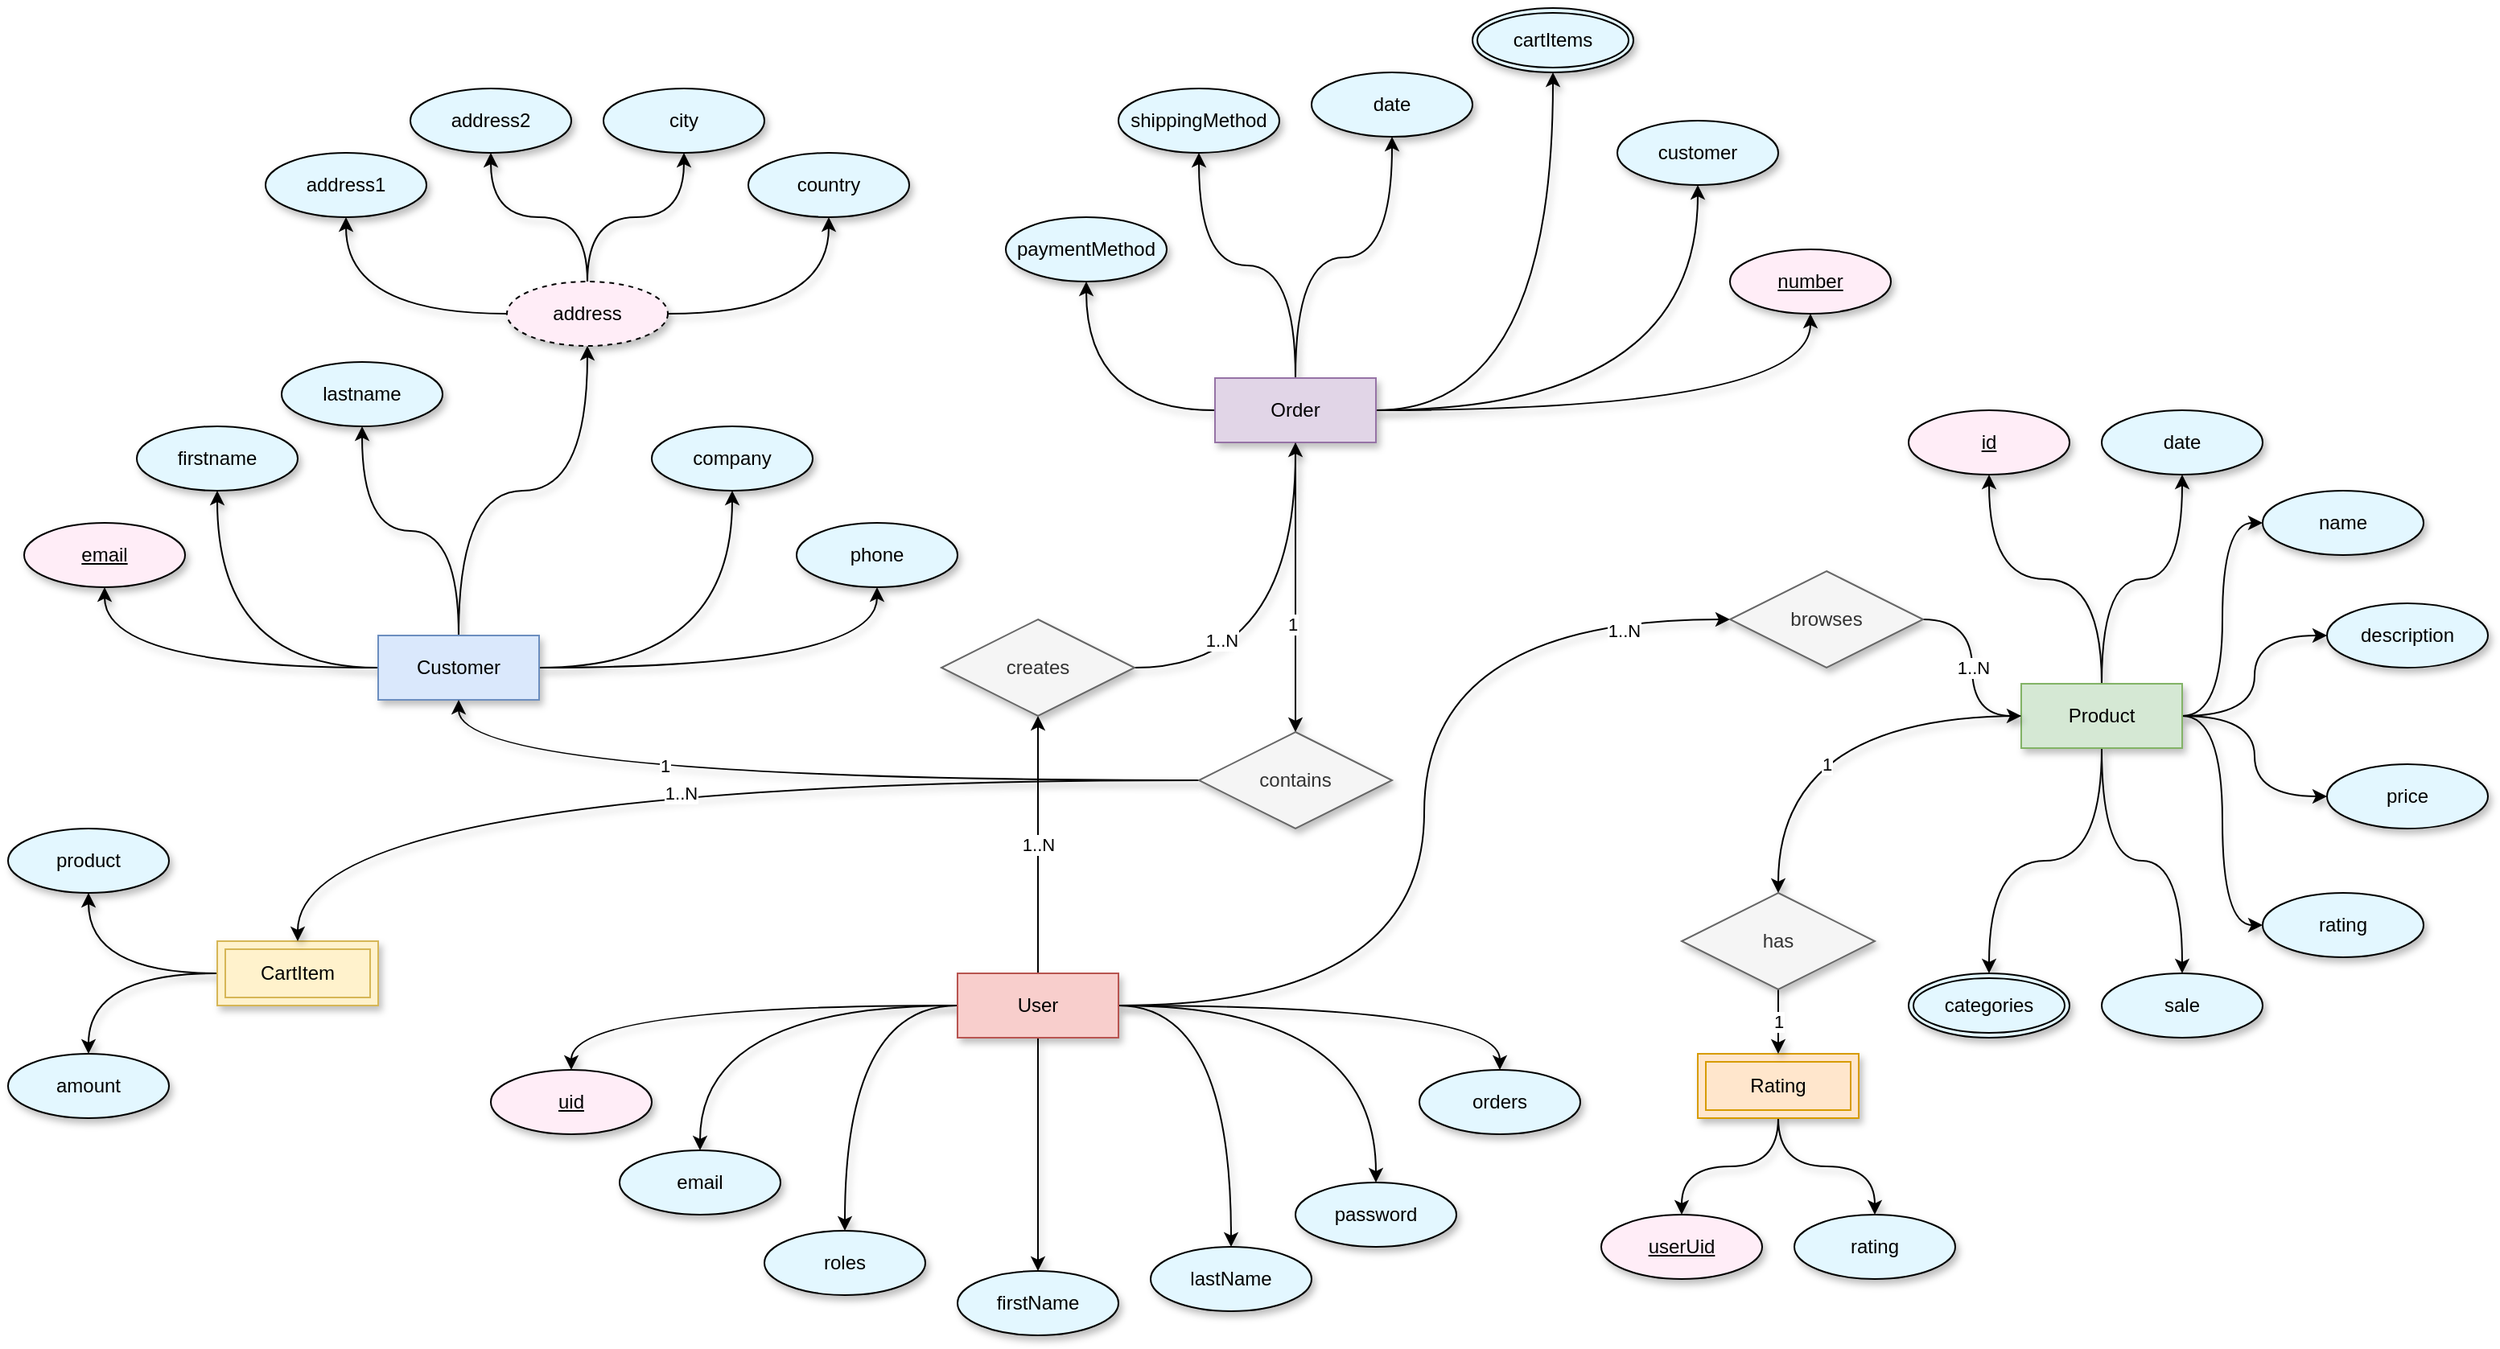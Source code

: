 <mxfile version="13.4.5" type="device"><diagram id="DyO_a5aPp-2im7SqIuRY" name="Page-1"><mxGraphModel dx="1673" dy="2136" grid="1" gridSize="10" guides="1" tooltips="1" connect="1" arrows="1" fold="1" page="1" pageScale="1" pageWidth="827" pageHeight="1169" math="0" shadow="0"><root><mxCell id="0"/><mxCell id="1" parent="0"/><mxCell id="bNRr9FOfMRubZlBx12sr-17" style="edgeStyle=orthogonalEdgeStyle;curved=1;orthogonalLoop=1;jettySize=auto;html=1;shadow=1;" edge="1" parent="1" source="bNRr9FOfMRubZlBx12sr-1" target="bNRr9FOfMRubZlBx12sr-8"><mxGeometry relative="1" as="geometry"/></mxCell><mxCell id="bNRr9FOfMRubZlBx12sr-18" style="edgeStyle=orthogonalEdgeStyle;curved=1;orthogonalLoop=1;jettySize=auto;html=1;entryX=0.5;entryY=0;entryDx=0;entryDy=0;shadow=1;" edge="1" parent="1" source="bNRr9FOfMRubZlBx12sr-1" target="bNRr9FOfMRubZlBx12sr-2"><mxGeometry relative="1" as="geometry"/></mxCell><mxCell id="bNRr9FOfMRubZlBx12sr-19" style="edgeStyle=orthogonalEdgeStyle;curved=1;orthogonalLoop=1;jettySize=auto;html=1;entryX=0.5;entryY=0;entryDx=0;entryDy=0;shadow=1;" edge="1" parent="1" source="bNRr9FOfMRubZlBx12sr-1" target="bNRr9FOfMRubZlBx12sr-3"><mxGeometry relative="1" as="geometry"/></mxCell><mxCell id="bNRr9FOfMRubZlBx12sr-20" style="edgeStyle=orthogonalEdgeStyle;curved=1;orthogonalLoop=1;jettySize=auto;html=1;shadow=1;" edge="1" parent="1" source="bNRr9FOfMRubZlBx12sr-1" target="bNRr9FOfMRubZlBx12sr-4"><mxGeometry relative="1" as="geometry"/></mxCell><mxCell id="bNRr9FOfMRubZlBx12sr-21" style="edgeStyle=orthogonalEdgeStyle;curved=1;orthogonalLoop=1;jettySize=auto;html=1;entryX=0.5;entryY=0;entryDx=0;entryDy=0;shadow=1;" edge="1" parent="1" source="bNRr9FOfMRubZlBx12sr-1" target="bNRr9FOfMRubZlBx12sr-5"><mxGeometry relative="1" as="geometry"/></mxCell><mxCell id="bNRr9FOfMRubZlBx12sr-22" style="edgeStyle=orthogonalEdgeStyle;curved=1;orthogonalLoop=1;jettySize=auto;html=1;entryX=0.5;entryY=0;entryDx=0;entryDy=0;shadow=1;" edge="1" parent="1" source="bNRr9FOfMRubZlBx12sr-1" target="bNRr9FOfMRubZlBx12sr-6"><mxGeometry relative="1" as="geometry"/></mxCell><mxCell id="bNRr9FOfMRubZlBx12sr-23" style="edgeStyle=orthogonalEdgeStyle;curved=1;orthogonalLoop=1;jettySize=auto;html=1;shadow=1;" edge="1" parent="1" source="bNRr9FOfMRubZlBx12sr-1" target="bNRr9FOfMRubZlBx12sr-7"><mxGeometry relative="1" as="geometry"/></mxCell><mxCell id="bNRr9FOfMRubZlBx12sr-96" style="edgeStyle=orthogonalEdgeStyle;curved=1;orthogonalLoop=1;jettySize=auto;html=1;entryX=0;entryY=0.5;entryDx=0;entryDy=0;shadow=1;" edge="1" parent="1" source="bNRr9FOfMRubZlBx12sr-1" target="bNRr9FOfMRubZlBx12sr-95"><mxGeometry relative="1" as="geometry"/></mxCell><mxCell id="bNRr9FOfMRubZlBx12sr-111" value="1..N" style="edgeLabel;html=1;align=center;verticalAlign=middle;resizable=0;points=[];" vertex="1" connectable="0" parent="bNRr9FOfMRubZlBx12sr-96"><mxGeometry x="0.785" y="-7" relative="1" as="geometry"><mxPoint as="offset"/></mxGeometry></mxCell><mxCell id="bNRr9FOfMRubZlBx12sr-104" value="1..N" style="edgeStyle=orthogonalEdgeStyle;curved=1;orthogonalLoop=1;jettySize=auto;html=1;entryX=0.5;entryY=1;entryDx=0;entryDy=0;" edge="1" parent="1" source="bNRr9FOfMRubZlBx12sr-1" target="bNRr9FOfMRubZlBx12sr-103"><mxGeometry relative="1" as="geometry"/></mxCell><mxCell id="bNRr9FOfMRubZlBx12sr-1" value="User" style="whiteSpace=wrap;html=1;align=center;fillColor=#f8cecc;strokeColor=#b85450;shadow=1;rounded=0;" vertex="1" parent="1"><mxGeometry x="650" y="340" width="100" height="40" as="geometry"/></mxCell><mxCell id="bNRr9FOfMRubZlBx12sr-2" value="uid" style="ellipse;whiteSpace=wrap;html=1;align=center;fontStyle=4;fillColor=#FFEDF7;shadow=1;" vertex="1" parent="1"><mxGeometry x="360" y="400" width="100" height="40" as="geometry"/></mxCell><mxCell id="bNRr9FOfMRubZlBx12sr-3" value="email" style="ellipse;whiteSpace=wrap;html=1;align=center;fillColor=#E3F7FF;shadow=1;" vertex="1" parent="1"><mxGeometry x="440" y="450" width="100" height="40" as="geometry"/></mxCell><mxCell id="bNRr9FOfMRubZlBx12sr-4" value="roles" style="ellipse;whiteSpace=wrap;html=1;align=center;fillColor=#E3F7FF;shadow=1;" vertex="1" parent="1"><mxGeometry x="530" y="500" width="100" height="40" as="geometry"/></mxCell><mxCell id="bNRr9FOfMRubZlBx12sr-5" value="firstName" style="ellipse;whiteSpace=wrap;html=1;align=center;fillColor=#E3F7FF;shadow=1;" vertex="1" parent="1"><mxGeometry x="650" y="525" width="100" height="40" as="geometry"/></mxCell><mxCell id="bNRr9FOfMRubZlBx12sr-6" value="lastName" style="ellipse;whiteSpace=wrap;html=1;align=center;fillColor=#E3F7FF;shadow=1;" vertex="1" parent="1"><mxGeometry x="770" y="510" width="100" height="40" as="geometry"/></mxCell><mxCell id="bNRr9FOfMRubZlBx12sr-7" value="password" style="ellipse;whiteSpace=wrap;html=1;align=center;fillColor=#E3F7FF;shadow=1;" vertex="1" parent="1"><mxGeometry x="860" y="470" width="100" height="40" as="geometry"/></mxCell><mxCell id="bNRr9FOfMRubZlBx12sr-8" value="orders" style="ellipse;whiteSpace=wrap;html=1;align=center;fillColor=#E3F7FF;shadow=1;" vertex="1" parent="1"><mxGeometry x="937" y="400" width="100" height="40" as="geometry"/></mxCell><mxCell id="bNRr9FOfMRubZlBx12sr-39" style="edgeStyle=orthogonalEdgeStyle;curved=1;orthogonalLoop=1;jettySize=auto;html=1;entryX=0.5;entryY=1;entryDx=0;entryDy=0;shadow=1;" edge="1" parent="1" source="bNRr9FOfMRubZlBx12sr-26" target="bNRr9FOfMRubZlBx12sr-27"><mxGeometry relative="1" as="geometry"/></mxCell><mxCell id="bNRr9FOfMRubZlBx12sr-40" style="edgeStyle=orthogonalEdgeStyle;curved=1;orthogonalLoop=1;jettySize=auto;html=1;entryX=0.5;entryY=1;entryDx=0;entryDy=0;shadow=1;" edge="1" parent="1" source="bNRr9FOfMRubZlBx12sr-26" target="bNRr9FOfMRubZlBx12sr-29"><mxGeometry relative="1" as="geometry"/></mxCell><mxCell id="bNRr9FOfMRubZlBx12sr-41" style="edgeStyle=orthogonalEdgeStyle;curved=1;orthogonalLoop=1;jettySize=auto;html=1;entryX=0.5;entryY=1;entryDx=0;entryDy=0;shadow=1;" edge="1" parent="1" source="bNRr9FOfMRubZlBx12sr-26" target="bNRr9FOfMRubZlBx12sr-30"><mxGeometry relative="1" as="geometry"/></mxCell><mxCell id="bNRr9FOfMRubZlBx12sr-42" style="edgeStyle=orthogonalEdgeStyle;curved=1;orthogonalLoop=1;jettySize=auto;html=1;entryX=0.5;entryY=1;entryDx=0;entryDy=0;shadow=1;" edge="1" parent="1" source="bNRr9FOfMRubZlBx12sr-26" target="bNRr9FOfMRubZlBx12sr-33"><mxGeometry relative="1" as="geometry"/></mxCell><mxCell id="bNRr9FOfMRubZlBx12sr-43" style="edgeStyle=orthogonalEdgeStyle;curved=1;orthogonalLoop=1;jettySize=auto;html=1;entryX=0.5;entryY=1;entryDx=0;entryDy=0;shadow=1;" edge="1" parent="1" source="bNRr9FOfMRubZlBx12sr-26" target="bNRr9FOfMRubZlBx12sr-35"><mxGeometry relative="1" as="geometry"/></mxCell><mxCell id="bNRr9FOfMRubZlBx12sr-44" style="edgeStyle=orthogonalEdgeStyle;curved=1;orthogonalLoop=1;jettySize=auto;html=1;entryX=0.5;entryY=1;entryDx=0;entryDy=0;shadow=1;" edge="1" parent="1" source="bNRr9FOfMRubZlBx12sr-26" target="bNRr9FOfMRubZlBx12sr-37"><mxGeometry relative="1" as="geometry"/></mxCell><mxCell id="bNRr9FOfMRubZlBx12sr-26" value="Customer" style="whiteSpace=wrap;html=1;align=center;fillColor=#dae8fc;strokeColor=#6c8ebf;shadow=1;" vertex="1" parent="1"><mxGeometry x="290" y="130" width="100" height="40" as="geometry"/></mxCell><mxCell id="bNRr9FOfMRubZlBx12sr-27" value="email" style="ellipse;whiteSpace=wrap;html=1;align=center;fontStyle=4;fillColor=#FFEDF7;shadow=1;" vertex="1" parent="1"><mxGeometry x="70" y="60" width="100" height="40" as="geometry"/></mxCell><mxCell id="bNRr9FOfMRubZlBx12sr-29" value="firstname" style="ellipse;whiteSpace=wrap;html=1;align=center;fillColor=#E3F7FF;shadow=1;" vertex="1" parent="1"><mxGeometry x="140" width="100" height="40" as="geometry"/></mxCell><mxCell id="bNRr9FOfMRubZlBx12sr-30" value="lastname" style="ellipse;whiteSpace=wrap;html=1;align=center;fillColor=#E3F7FF;shadow=1;" vertex="1" parent="1"><mxGeometry x="230" y="-40" width="100" height="40" as="geometry"/></mxCell><mxCell id="bNRr9FOfMRubZlBx12sr-31" value="address1" style="ellipse;whiteSpace=wrap;html=1;align=center;fillColor=#E3F7FF;shadow=1;" vertex="1" parent="1"><mxGeometry x="220" y="-170" width="100" height="40" as="geometry"/></mxCell><mxCell id="bNRr9FOfMRubZlBx12sr-32" value="address2" style="ellipse;whiteSpace=wrap;html=1;align=center;fillColor=#E3F7FF;shadow=1;" vertex="1" parent="1"><mxGeometry x="310" y="-210" width="100" height="40" as="geometry"/></mxCell><mxCell id="bNRr9FOfMRubZlBx12sr-45" style="edgeStyle=orthogonalEdgeStyle;curved=1;orthogonalLoop=1;jettySize=auto;html=1;entryX=0.5;entryY=1;entryDx=0;entryDy=0;shadow=1;" edge="1" parent="1" source="bNRr9FOfMRubZlBx12sr-33" target="bNRr9FOfMRubZlBx12sr-31"><mxGeometry relative="1" as="geometry"/></mxCell><mxCell id="bNRr9FOfMRubZlBx12sr-46" style="edgeStyle=orthogonalEdgeStyle;curved=1;orthogonalLoop=1;jettySize=auto;html=1;entryX=0.5;entryY=1;entryDx=0;entryDy=0;shadow=1;" edge="1" parent="1" source="bNRr9FOfMRubZlBx12sr-33" target="bNRr9FOfMRubZlBx12sr-32"><mxGeometry relative="1" as="geometry"/></mxCell><mxCell id="bNRr9FOfMRubZlBx12sr-47" style="edgeStyle=orthogonalEdgeStyle;curved=1;orthogonalLoop=1;jettySize=auto;html=1;entryX=0.5;entryY=1;entryDx=0;entryDy=0;shadow=1;" edge="1" parent="1" source="bNRr9FOfMRubZlBx12sr-33" target="bNRr9FOfMRubZlBx12sr-34"><mxGeometry relative="1" as="geometry"/></mxCell><mxCell id="bNRr9FOfMRubZlBx12sr-48" style="edgeStyle=orthogonalEdgeStyle;curved=1;orthogonalLoop=1;jettySize=auto;html=1;shadow=1;" edge="1" parent="1" source="bNRr9FOfMRubZlBx12sr-33" target="bNRr9FOfMRubZlBx12sr-36"><mxGeometry relative="1" as="geometry"/></mxCell><mxCell id="bNRr9FOfMRubZlBx12sr-33" value="address" style="ellipse;whiteSpace=wrap;html=1;align=center;dashed=1;fillColor=#FFEDF7;shadow=1;" vertex="1" parent="1"><mxGeometry x="370" y="-90" width="100" height="40" as="geometry"/></mxCell><mxCell id="bNRr9FOfMRubZlBx12sr-34" value="city" style="ellipse;whiteSpace=wrap;html=1;align=center;fillColor=#E3F7FF;shadow=1;" vertex="1" parent="1"><mxGeometry x="430" y="-210" width="100" height="40" as="geometry"/></mxCell><mxCell id="bNRr9FOfMRubZlBx12sr-35" value="company" style="ellipse;whiteSpace=wrap;html=1;align=center;fillColor=#E3F7FF;shadow=1;" vertex="1" parent="1"><mxGeometry x="460" width="100" height="40" as="geometry"/></mxCell><mxCell id="bNRr9FOfMRubZlBx12sr-36" value="country" style="ellipse;whiteSpace=wrap;html=1;align=center;fillColor=#E3F7FF;shadow=1;" vertex="1" parent="1"><mxGeometry x="520" y="-170" width="100" height="40" as="geometry"/></mxCell><mxCell id="bNRr9FOfMRubZlBx12sr-37" value="phone" style="ellipse;whiteSpace=wrap;html=1;align=center;fillColor=#E3F7FF;shadow=1;" vertex="1" parent="1"><mxGeometry x="550" y="60" width="100" height="40" as="geometry"/></mxCell><mxCell id="bNRr9FOfMRubZlBx12sr-59" style="edgeStyle=orthogonalEdgeStyle;curved=1;orthogonalLoop=1;jettySize=auto;html=1;entryX=0.5;entryY=1;entryDx=0;entryDy=0;shadow=1;" edge="1" parent="1" source="bNRr9FOfMRubZlBx12sr-50" target="bNRr9FOfMRubZlBx12sr-51"><mxGeometry relative="1" as="geometry"/></mxCell><mxCell id="bNRr9FOfMRubZlBx12sr-60" style="edgeStyle=orthogonalEdgeStyle;curved=1;orthogonalLoop=1;jettySize=auto;html=1;entryX=0.5;entryY=1;entryDx=0;entryDy=0;shadow=1;" edge="1" parent="1" source="bNRr9FOfMRubZlBx12sr-50" target="bNRr9FOfMRubZlBx12sr-52"><mxGeometry relative="1" as="geometry"/></mxCell><mxCell id="bNRr9FOfMRubZlBx12sr-61" style="edgeStyle=orthogonalEdgeStyle;curved=1;orthogonalLoop=1;jettySize=auto;html=1;entryX=0;entryY=0.5;entryDx=0;entryDy=0;shadow=1;" edge="1" parent="1" source="bNRr9FOfMRubZlBx12sr-50" target="bNRr9FOfMRubZlBx12sr-53"><mxGeometry relative="1" as="geometry"/></mxCell><mxCell id="bNRr9FOfMRubZlBx12sr-62" style="edgeStyle=orthogonalEdgeStyle;curved=1;orthogonalLoop=1;jettySize=auto;html=1;entryX=0;entryY=0.5;entryDx=0;entryDy=0;shadow=1;" edge="1" parent="1" source="bNRr9FOfMRubZlBx12sr-50" target="bNRr9FOfMRubZlBx12sr-54"><mxGeometry relative="1" as="geometry"/></mxCell><mxCell id="bNRr9FOfMRubZlBx12sr-63" style="edgeStyle=orthogonalEdgeStyle;curved=1;orthogonalLoop=1;jettySize=auto;html=1;entryX=0;entryY=0.5;entryDx=0;entryDy=0;shadow=1;" edge="1" parent="1" source="bNRr9FOfMRubZlBx12sr-50" target="bNRr9FOfMRubZlBx12sr-55"><mxGeometry relative="1" as="geometry"/></mxCell><mxCell id="bNRr9FOfMRubZlBx12sr-64" style="edgeStyle=orthogonalEdgeStyle;curved=1;orthogonalLoop=1;jettySize=auto;html=1;entryX=0;entryY=0.5;entryDx=0;entryDy=0;shadow=1;" edge="1" parent="1" source="bNRr9FOfMRubZlBx12sr-50" target="bNRr9FOfMRubZlBx12sr-56"><mxGeometry relative="1" as="geometry"/></mxCell><mxCell id="bNRr9FOfMRubZlBx12sr-65" style="edgeStyle=orthogonalEdgeStyle;curved=1;orthogonalLoop=1;jettySize=auto;html=1;entryX=0.5;entryY=0;entryDx=0;entryDy=0;shadow=1;" edge="1" parent="1" source="bNRr9FOfMRubZlBx12sr-50" target="bNRr9FOfMRubZlBx12sr-57"><mxGeometry relative="1" as="geometry"/></mxCell><mxCell id="bNRr9FOfMRubZlBx12sr-66" style="edgeStyle=orthogonalEdgeStyle;curved=1;orthogonalLoop=1;jettySize=auto;html=1;entryX=0.5;entryY=0;entryDx=0;entryDy=0;shadow=1;" edge="1" parent="1" source="bNRr9FOfMRubZlBx12sr-50" target="bNRr9FOfMRubZlBx12sr-58"><mxGeometry relative="1" as="geometry"/></mxCell><mxCell id="bNRr9FOfMRubZlBx12sr-99" value="1" style="edgeStyle=orthogonalEdgeStyle;curved=1;orthogonalLoop=1;jettySize=auto;html=1;entryX=0.5;entryY=0;entryDx=0;entryDy=0;shadow=1;" edge="1" parent="1" source="bNRr9FOfMRubZlBx12sr-50" target="bNRr9FOfMRubZlBx12sr-98"><mxGeometry x="-0.073" y="30" relative="1" as="geometry"><mxPoint as="offset"/></mxGeometry></mxCell><mxCell id="bNRr9FOfMRubZlBx12sr-50" value="Product" style="whiteSpace=wrap;html=1;align=center;fillColor=#d5e8d4;strokeColor=#82b366;shadow=1;" vertex="1" parent="1"><mxGeometry x="1311" y="160" width="100" height="40" as="geometry"/></mxCell><mxCell id="bNRr9FOfMRubZlBx12sr-51" value="id" style="ellipse;whiteSpace=wrap;html=1;align=center;fontStyle=4;fillColor=#FFEDF7;shadow=1;" vertex="1" parent="1"><mxGeometry x="1241" y="-10" width="100" height="40" as="geometry"/></mxCell><mxCell id="bNRr9FOfMRubZlBx12sr-52" value="date" style="ellipse;whiteSpace=wrap;html=1;align=center;fillColor=#E3F7FF;shadow=1;" vertex="1" parent="1"><mxGeometry x="1361" y="-10" width="100" height="40" as="geometry"/></mxCell><mxCell id="bNRr9FOfMRubZlBx12sr-53" value="name" style="ellipse;whiteSpace=wrap;html=1;align=center;fillColor=#E3F7FF;shadow=1;" vertex="1" parent="1"><mxGeometry x="1461" y="40" width="100" height="40" as="geometry"/></mxCell><mxCell id="bNRr9FOfMRubZlBx12sr-54" value="description" style="ellipse;whiteSpace=wrap;html=1;align=center;fillColor=#E3F7FF;shadow=1;" vertex="1" parent="1"><mxGeometry x="1501" y="110" width="100" height="40" as="geometry"/></mxCell><mxCell id="bNRr9FOfMRubZlBx12sr-55" value="price" style="ellipse;whiteSpace=wrap;html=1;align=center;fillColor=#E3F7FF;shadow=1;" vertex="1" parent="1"><mxGeometry x="1501" y="210" width="100" height="40" as="geometry"/></mxCell><mxCell id="bNRr9FOfMRubZlBx12sr-56" value="rating" style="ellipse;whiteSpace=wrap;html=1;align=center;fillColor=#E3F7FF;shadow=1;" vertex="1" parent="1"><mxGeometry x="1461" y="290" width="100" height="40" as="geometry"/></mxCell><mxCell id="bNRr9FOfMRubZlBx12sr-57" value="sale" style="ellipse;whiteSpace=wrap;html=1;align=center;fillColor=#E3F7FF;shadow=1;" vertex="1" parent="1"><mxGeometry x="1361" y="340" width="100" height="40" as="geometry"/></mxCell><mxCell id="bNRr9FOfMRubZlBx12sr-58" value="categories" style="ellipse;shape=doubleEllipse;margin=3;whiteSpace=wrap;html=1;align=center;fillColor=#E3F7FF;shadow=1;" vertex="1" parent="1"><mxGeometry x="1241" y="340" width="100" height="40" as="geometry"/></mxCell><mxCell id="bNRr9FOfMRubZlBx12sr-74" style="edgeStyle=orthogonalEdgeStyle;curved=1;orthogonalLoop=1;jettySize=auto;html=1;entryX=0.5;entryY=1;entryDx=0;entryDy=0;shadow=1;" edge="1" parent="1" source="bNRr9FOfMRubZlBx12sr-67" target="bNRr9FOfMRubZlBx12sr-73"><mxGeometry relative="1" as="geometry"/></mxCell><mxCell id="bNRr9FOfMRubZlBx12sr-75" style="edgeStyle=orthogonalEdgeStyle;curved=1;orthogonalLoop=1;jettySize=auto;html=1;entryX=0.5;entryY=1;entryDx=0;entryDy=0;shadow=1;" edge="1" parent="1" source="bNRr9FOfMRubZlBx12sr-67" target="bNRr9FOfMRubZlBx12sr-72"><mxGeometry relative="1" as="geometry"/></mxCell><mxCell id="bNRr9FOfMRubZlBx12sr-76" style="edgeStyle=orthogonalEdgeStyle;curved=1;orthogonalLoop=1;jettySize=auto;html=1;entryX=0.5;entryY=1;entryDx=0;entryDy=0;shadow=1;" edge="1" parent="1" source="bNRr9FOfMRubZlBx12sr-67" target="bNRr9FOfMRubZlBx12sr-71"><mxGeometry relative="1" as="geometry"/></mxCell><mxCell id="bNRr9FOfMRubZlBx12sr-77" style="edgeStyle=orthogonalEdgeStyle;curved=1;orthogonalLoop=1;jettySize=auto;html=1;entryX=0.5;entryY=1;entryDx=0;entryDy=0;shadow=1;" edge="1" parent="1" source="bNRr9FOfMRubZlBx12sr-67" target="bNRr9FOfMRubZlBx12sr-70"><mxGeometry relative="1" as="geometry"/></mxCell><mxCell id="bNRr9FOfMRubZlBx12sr-78" style="edgeStyle=orthogonalEdgeStyle;curved=1;orthogonalLoop=1;jettySize=auto;html=1;entryX=0.5;entryY=1;entryDx=0;entryDy=0;shadow=1;" edge="1" parent="1" source="bNRr9FOfMRubZlBx12sr-67" target="bNRr9FOfMRubZlBx12sr-69"><mxGeometry relative="1" as="geometry"/></mxCell><mxCell id="bNRr9FOfMRubZlBx12sr-79" style="edgeStyle=orthogonalEdgeStyle;curved=1;orthogonalLoop=1;jettySize=auto;html=1;entryX=0.5;entryY=1;entryDx=0;entryDy=0;shadow=1;" edge="1" parent="1" source="bNRr9FOfMRubZlBx12sr-67" target="bNRr9FOfMRubZlBx12sr-68"><mxGeometry relative="1" as="geometry"/></mxCell><mxCell id="bNRr9FOfMRubZlBx12sr-93" style="edgeStyle=orthogonalEdgeStyle;curved=1;orthogonalLoop=1;jettySize=auto;html=1;entryX=0.5;entryY=0;entryDx=0;entryDy=0;shadow=1;" edge="1" parent="1" source="bNRr9FOfMRubZlBx12sr-67" target="bNRr9FOfMRubZlBx12sr-91"><mxGeometry relative="1" as="geometry"/></mxCell><mxCell id="bNRr9FOfMRubZlBx12sr-107" value="1" style="edgeLabel;html=1;align=center;verticalAlign=middle;resizable=0;points=[];" vertex="1" connectable="0" parent="bNRr9FOfMRubZlBx12sr-93"><mxGeometry x="0.252" y="-2" relative="1" as="geometry"><mxPoint as="offset"/></mxGeometry></mxCell><mxCell id="bNRr9FOfMRubZlBx12sr-67" value="Order" style="whiteSpace=wrap;html=1;align=center;fillColor=#e1d5e7;strokeColor=#9673a6;shadow=1;" vertex="1" parent="1"><mxGeometry x="810" y="-30" width="100" height="40" as="geometry"/></mxCell><mxCell id="bNRr9FOfMRubZlBx12sr-68" value="number" style="ellipse;whiteSpace=wrap;html=1;align=center;fontStyle=4;shadow=1;fillColor=#FFEDF7;" vertex="1" parent="1"><mxGeometry x="1130" y="-110" width="100" height="40" as="geometry"/></mxCell><mxCell id="bNRr9FOfMRubZlBx12sr-69" value="customer" style="ellipse;whiteSpace=wrap;html=1;align=center;fillColor=#E3F7FF;shadow=1;" vertex="1" parent="1"><mxGeometry x="1060" y="-190" width="100" height="40" as="geometry"/></mxCell><mxCell id="bNRr9FOfMRubZlBx12sr-70" value="cartItems" style="ellipse;shape=doubleEllipse;margin=3;whiteSpace=wrap;html=1;align=center;fillColor=#E3F7FF;shadow=1;" vertex="1" parent="1"><mxGeometry x="970" y="-260" width="100" height="40" as="geometry"/></mxCell><mxCell id="bNRr9FOfMRubZlBx12sr-71" value="date" style="ellipse;whiteSpace=wrap;html=1;align=center;fillColor=#E3F7FF;shadow=1;" vertex="1" parent="1"><mxGeometry x="870" y="-220" width="100" height="40" as="geometry"/></mxCell><mxCell id="bNRr9FOfMRubZlBx12sr-72" value="shippingMethod" style="ellipse;whiteSpace=wrap;html=1;align=center;fillColor=#E3F7FF;shadow=1;" vertex="1" parent="1"><mxGeometry x="750" y="-210" width="100" height="40" as="geometry"/></mxCell><mxCell id="bNRr9FOfMRubZlBx12sr-73" value="paymentMethod" style="ellipse;whiteSpace=wrap;html=1;align=center;fillColor=#E3F7FF;shadow=1;sketch=0;" vertex="1" parent="1"><mxGeometry x="680" y="-130" width="100" height="40" as="geometry"/></mxCell><mxCell id="bNRr9FOfMRubZlBx12sr-84" style="edgeStyle=orthogonalEdgeStyle;curved=1;orthogonalLoop=1;jettySize=auto;html=1;entryX=0.5;entryY=0;entryDx=0;entryDy=0;shadow=1;" edge="1" parent="1" source="bNRr9FOfMRubZlBx12sr-81" target="bNRr9FOfMRubZlBx12sr-82"><mxGeometry relative="1" as="geometry"/></mxCell><mxCell id="bNRr9FOfMRubZlBx12sr-85" style="edgeStyle=orthogonalEdgeStyle;curved=1;orthogonalLoop=1;jettySize=auto;html=1;entryX=0.5;entryY=0;entryDx=0;entryDy=0;shadow=1;" edge="1" parent="1" source="bNRr9FOfMRubZlBx12sr-81" target="bNRr9FOfMRubZlBx12sr-83"><mxGeometry relative="1" as="geometry"/></mxCell><mxCell id="bNRr9FOfMRubZlBx12sr-81" value="Rating" style="shape=ext;margin=3;double=1;whiteSpace=wrap;html=1;align=center;fillColor=#ffe6cc;strokeColor=#d79b00;shadow=1;" vertex="1" parent="1"><mxGeometry x="1110" y="390" width="100" height="40" as="geometry"/></mxCell><mxCell id="bNRr9FOfMRubZlBx12sr-82" value="userUid" style="ellipse;whiteSpace=wrap;html=1;align=center;fontStyle=4;fillColor=#FFEDF7;shadow=1;" vertex="1" parent="1"><mxGeometry x="1050" y="490" width="100" height="40" as="geometry"/></mxCell><mxCell id="bNRr9FOfMRubZlBx12sr-83" value="rating" style="ellipse;whiteSpace=wrap;html=1;align=center;fillColor=#E3F7FF;shadow=1;" vertex="1" parent="1"><mxGeometry x="1170" y="490" width="100" height="40" as="geometry"/></mxCell><mxCell id="bNRr9FOfMRubZlBx12sr-89" style="edgeStyle=orthogonalEdgeStyle;curved=1;orthogonalLoop=1;jettySize=auto;html=1;entryX=0.5;entryY=1;entryDx=0;entryDy=0;shadow=1;" edge="1" parent="1" source="bNRr9FOfMRubZlBx12sr-86" target="bNRr9FOfMRubZlBx12sr-87"><mxGeometry relative="1" as="geometry"/></mxCell><mxCell id="bNRr9FOfMRubZlBx12sr-90" style="edgeStyle=orthogonalEdgeStyle;curved=1;orthogonalLoop=1;jettySize=auto;html=1;entryX=0.5;entryY=0;entryDx=0;entryDy=0;shadow=1;" edge="1" parent="1" source="bNRr9FOfMRubZlBx12sr-86" target="bNRr9FOfMRubZlBx12sr-88"><mxGeometry relative="1" as="geometry"/></mxCell><mxCell id="bNRr9FOfMRubZlBx12sr-86" value="CartItem" style="shape=ext;margin=3;double=1;whiteSpace=wrap;html=1;align=center;fillColor=#fff2cc;strokeColor=#d6b656;shadow=1;" vertex="1" parent="1"><mxGeometry x="190" y="320" width="100" height="40" as="geometry"/></mxCell><mxCell id="bNRr9FOfMRubZlBx12sr-87" value="product" style="ellipse;whiteSpace=wrap;html=1;align=center;fillColor=#E3F7FF;shadow=1;" vertex="1" parent="1"><mxGeometry x="60" y="250" width="100" height="40" as="geometry"/></mxCell><mxCell id="bNRr9FOfMRubZlBx12sr-88" value="amount" style="ellipse;whiteSpace=wrap;html=1;align=center;fillColor=#E3F7FF;shadow=1;" vertex="1" parent="1"><mxGeometry x="60" y="390" width="100" height="40" as="geometry"/></mxCell><mxCell id="bNRr9FOfMRubZlBx12sr-94" style="edgeStyle=orthogonalEdgeStyle;curved=1;orthogonalLoop=1;jettySize=auto;html=1;entryX=0.5;entryY=0;entryDx=0;entryDy=0;shadow=1;" edge="1" parent="1" source="bNRr9FOfMRubZlBx12sr-91" target="bNRr9FOfMRubZlBx12sr-86"><mxGeometry relative="1" as="geometry"/></mxCell><mxCell id="bNRr9FOfMRubZlBx12sr-108" value="1..N" style="edgeLabel;html=1;align=center;verticalAlign=middle;resizable=0;points=[];" vertex="1" connectable="0" parent="bNRr9FOfMRubZlBx12sr-94"><mxGeometry x="-0.025" y="8" relative="1" as="geometry"><mxPoint as="offset"/></mxGeometry></mxCell><mxCell id="bNRr9FOfMRubZlBx12sr-102" style="edgeStyle=orthogonalEdgeStyle;curved=1;orthogonalLoop=1;jettySize=auto;html=1;entryX=0.5;entryY=1;entryDx=0;entryDy=0;shadow=1;" edge="1" parent="1" source="bNRr9FOfMRubZlBx12sr-91" target="bNRr9FOfMRubZlBx12sr-26"><mxGeometry relative="1" as="geometry"/></mxCell><mxCell id="bNRr9FOfMRubZlBx12sr-109" value="1" style="edgeLabel;html=1;align=center;verticalAlign=middle;resizable=0;points=[];" vertex="1" connectable="0" parent="bNRr9FOfMRubZlBx12sr-102"><mxGeometry x="0.304" y="-9" relative="1" as="geometry"><mxPoint as="offset"/></mxGeometry></mxCell><mxCell id="bNRr9FOfMRubZlBx12sr-91" value="contains" style="shape=rhombus;perimeter=rhombusPerimeter;whiteSpace=wrap;html=1;align=center;fillColor=#f5f5f5;strokeColor=#666666;fontColor=#333333;shadow=1;rounded=0;" vertex="1" parent="1"><mxGeometry x="800" y="190" width="120" height="60" as="geometry"/></mxCell><mxCell id="bNRr9FOfMRubZlBx12sr-97" value="1..N" style="edgeStyle=orthogonalEdgeStyle;curved=1;orthogonalLoop=1;jettySize=auto;html=1;entryX=0;entryY=0.5;entryDx=0;entryDy=0;shadow=1;" edge="1" parent="1" source="bNRr9FOfMRubZlBx12sr-95" target="bNRr9FOfMRubZlBx12sr-50"><mxGeometry relative="1" as="geometry"/></mxCell><mxCell id="bNRr9FOfMRubZlBx12sr-95" value="browses" style="shape=rhombus;perimeter=rhombusPerimeter;whiteSpace=wrap;html=1;align=center;fillColor=#f5f5f5;strokeColor=#666666;fontColor=#333333;shadow=1;" vertex="1" parent="1"><mxGeometry x="1130" y="90" width="120" height="60" as="geometry"/></mxCell><mxCell id="bNRr9FOfMRubZlBx12sr-100" value="1" style="edgeStyle=orthogonalEdgeStyle;curved=1;orthogonalLoop=1;jettySize=auto;html=1;entryX=0.5;entryY=0;entryDx=0;entryDy=0;shadow=1;" edge="1" parent="1" source="bNRr9FOfMRubZlBx12sr-98" target="bNRr9FOfMRubZlBx12sr-81"><mxGeometry relative="1" as="geometry"/></mxCell><mxCell id="bNRr9FOfMRubZlBx12sr-98" value="has" style="shape=rhombus;perimeter=rhombusPerimeter;whiteSpace=wrap;html=1;align=center;fillColor=#f5f5f5;strokeColor=#666666;fontColor=#333333;shadow=1;" vertex="1" parent="1"><mxGeometry x="1100" y="290" width="120" height="60" as="geometry"/></mxCell><mxCell id="bNRr9FOfMRubZlBx12sr-105" style="edgeStyle=orthogonalEdgeStyle;curved=1;orthogonalLoop=1;jettySize=auto;html=1;entryX=0.5;entryY=1;entryDx=0;entryDy=0;shadow=1;" edge="1" parent="1" source="bNRr9FOfMRubZlBx12sr-103" target="bNRr9FOfMRubZlBx12sr-67"><mxGeometry relative="1" as="geometry"/></mxCell><mxCell id="bNRr9FOfMRubZlBx12sr-106" value="1..N" style="edgeLabel;html=1;align=center;verticalAlign=middle;resizable=0;points=[];" vertex="1" connectable="0" parent="bNRr9FOfMRubZlBx12sr-105"><mxGeometry x="-0.556" y="17" relative="1" as="geometry"><mxPoint as="offset"/></mxGeometry></mxCell><mxCell id="bNRr9FOfMRubZlBx12sr-103" value="creates" style="shape=rhombus;perimeter=rhombusPerimeter;whiteSpace=wrap;html=1;align=center;fillColor=#f5f5f5;strokeColor=#666666;fontColor=#333333;shadow=1;" vertex="1" parent="1"><mxGeometry x="640" y="120" width="120" height="60" as="geometry"/></mxCell></root></mxGraphModel></diagram></mxfile>